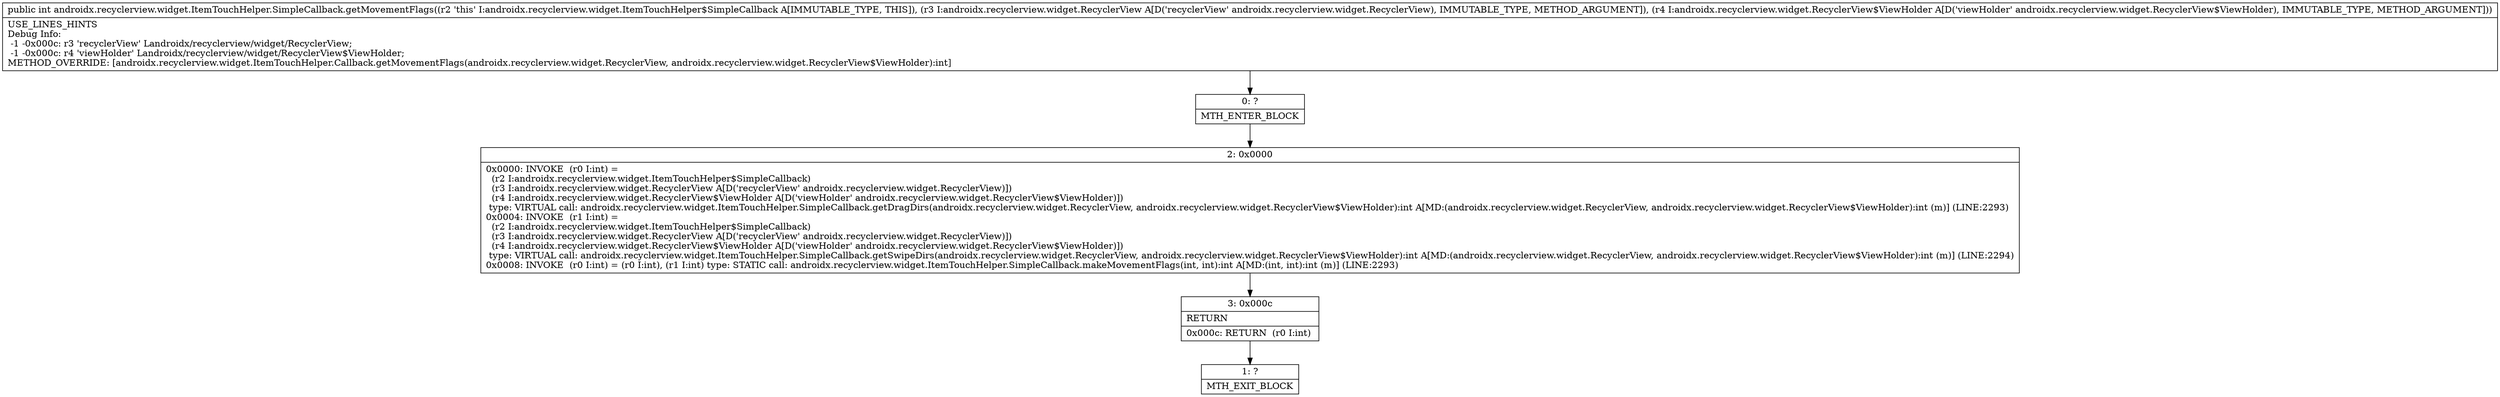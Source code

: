 digraph "CFG forandroidx.recyclerview.widget.ItemTouchHelper.SimpleCallback.getMovementFlags(Landroidx\/recyclerview\/widget\/RecyclerView;Landroidx\/recyclerview\/widget\/RecyclerView$ViewHolder;)I" {
Node_0 [shape=record,label="{0\:\ ?|MTH_ENTER_BLOCK\l}"];
Node_2 [shape=record,label="{2\:\ 0x0000|0x0000: INVOKE  (r0 I:int) = \l  (r2 I:androidx.recyclerview.widget.ItemTouchHelper$SimpleCallback)\l  (r3 I:androidx.recyclerview.widget.RecyclerView A[D('recyclerView' androidx.recyclerview.widget.RecyclerView)])\l  (r4 I:androidx.recyclerview.widget.RecyclerView$ViewHolder A[D('viewHolder' androidx.recyclerview.widget.RecyclerView$ViewHolder)])\l type: VIRTUAL call: androidx.recyclerview.widget.ItemTouchHelper.SimpleCallback.getDragDirs(androidx.recyclerview.widget.RecyclerView, androidx.recyclerview.widget.RecyclerView$ViewHolder):int A[MD:(androidx.recyclerview.widget.RecyclerView, androidx.recyclerview.widget.RecyclerView$ViewHolder):int (m)] (LINE:2293)\l0x0004: INVOKE  (r1 I:int) = \l  (r2 I:androidx.recyclerview.widget.ItemTouchHelper$SimpleCallback)\l  (r3 I:androidx.recyclerview.widget.RecyclerView A[D('recyclerView' androidx.recyclerview.widget.RecyclerView)])\l  (r4 I:androidx.recyclerview.widget.RecyclerView$ViewHolder A[D('viewHolder' androidx.recyclerview.widget.RecyclerView$ViewHolder)])\l type: VIRTUAL call: androidx.recyclerview.widget.ItemTouchHelper.SimpleCallback.getSwipeDirs(androidx.recyclerview.widget.RecyclerView, androidx.recyclerview.widget.RecyclerView$ViewHolder):int A[MD:(androidx.recyclerview.widget.RecyclerView, androidx.recyclerview.widget.RecyclerView$ViewHolder):int (m)] (LINE:2294)\l0x0008: INVOKE  (r0 I:int) = (r0 I:int), (r1 I:int) type: STATIC call: androidx.recyclerview.widget.ItemTouchHelper.SimpleCallback.makeMovementFlags(int, int):int A[MD:(int, int):int (m)] (LINE:2293)\l}"];
Node_3 [shape=record,label="{3\:\ 0x000c|RETURN\l|0x000c: RETURN  (r0 I:int) \l}"];
Node_1 [shape=record,label="{1\:\ ?|MTH_EXIT_BLOCK\l}"];
MethodNode[shape=record,label="{public int androidx.recyclerview.widget.ItemTouchHelper.SimpleCallback.getMovementFlags((r2 'this' I:androidx.recyclerview.widget.ItemTouchHelper$SimpleCallback A[IMMUTABLE_TYPE, THIS]), (r3 I:androidx.recyclerview.widget.RecyclerView A[D('recyclerView' androidx.recyclerview.widget.RecyclerView), IMMUTABLE_TYPE, METHOD_ARGUMENT]), (r4 I:androidx.recyclerview.widget.RecyclerView$ViewHolder A[D('viewHolder' androidx.recyclerview.widget.RecyclerView$ViewHolder), IMMUTABLE_TYPE, METHOD_ARGUMENT]))  | USE_LINES_HINTS\lDebug Info:\l  \-1 \-0x000c: r3 'recyclerView' Landroidx\/recyclerview\/widget\/RecyclerView;\l  \-1 \-0x000c: r4 'viewHolder' Landroidx\/recyclerview\/widget\/RecyclerView$ViewHolder;\lMETHOD_OVERRIDE: [androidx.recyclerview.widget.ItemTouchHelper.Callback.getMovementFlags(androidx.recyclerview.widget.RecyclerView, androidx.recyclerview.widget.RecyclerView$ViewHolder):int]\l}"];
MethodNode -> Node_0;Node_0 -> Node_2;
Node_2 -> Node_3;
Node_3 -> Node_1;
}


